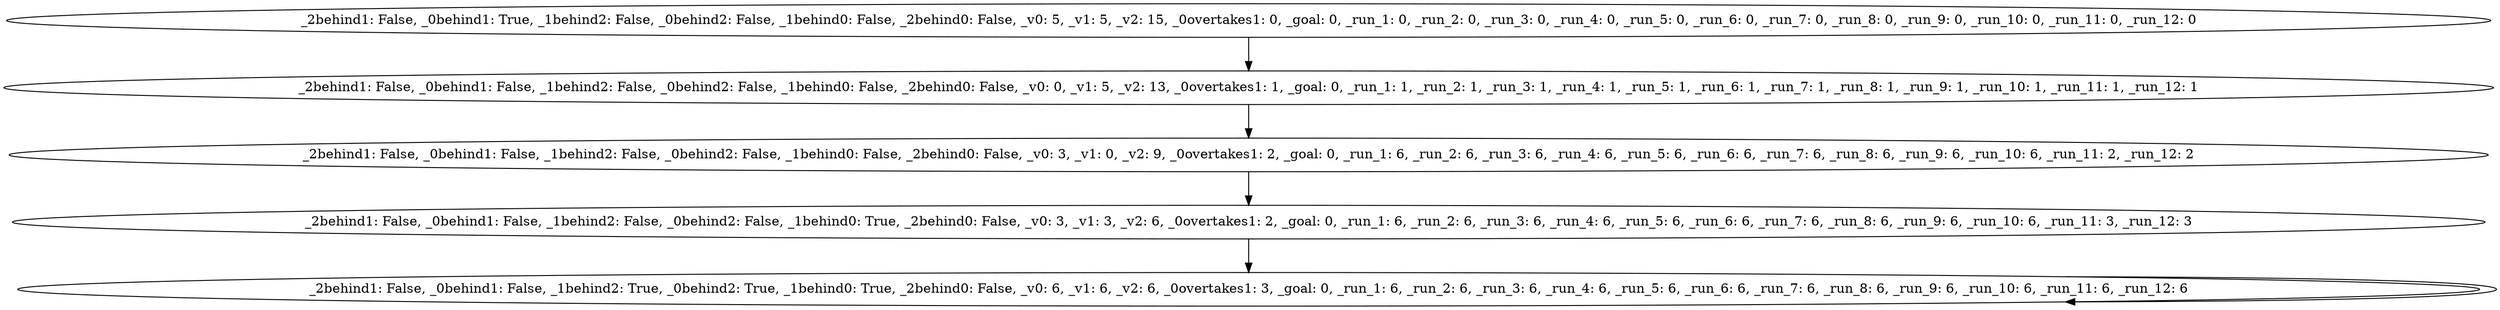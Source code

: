 digraph  {
0 [_0behind1=True, _0behind2=False, _0overtakes1=0, _1behind0=False, _1behind2=False, _2behind0=False, _2behind1=False, _goal=0, _run_1=0, _run_10=0, _run_11=0, _run_12=0, _run_2=0, _run_3=0, _run_4=0, _run_5=0, _run_6=0, _run_7=0, _run_8=0, _run_9=0, _v0=5, _v1=5, _v2=15, label="_2behind1: False, _0behind1: True, _1behind2: False, _0behind2: False, _1behind0: False, _2behind0: False, _v0: 5, _v1: 5, _v2: 15, _0overtakes1: 0, _goal: 0, _run_1: 0, _run_2: 0, _run_3: 0, _run_4: 0, _run_5: 0, _run_6: 0, _run_7: 0, _run_8: 0, _run_9: 0, _run_10: 0, _run_11: 0, _run_12: 0"];
1 [_0behind1=False, _0behind2=False, _0overtakes1=1, _1behind0=False, _1behind2=False, _2behind0=False, _2behind1=False, _goal=0, _run_1=1, _run_10=1, _run_11=1, _run_12=1, _run_2=1, _run_3=1, _run_4=1, _run_5=1, _run_6=1, _run_7=1, _run_8=1, _run_9=1, _v0=0, _v1=5, _v2=13, label="_2behind1: False, _0behind1: False, _1behind2: False, _0behind2: False, _1behind0: False, _2behind0: False, _v0: 0, _v1: 5, _v2: 13, _0overtakes1: 1, _goal: 0, _run_1: 1, _run_2: 1, _run_3: 1, _run_4: 1, _run_5: 1, _run_6: 1, _run_7: 1, _run_8: 1, _run_9: 1, _run_10: 1, _run_11: 1, _run_12: 1"];
2 [_0behind1=False, _0behind2=False, _0overtakes1=2, _1behind0=False, _1behind2=False, _2behind0=False, _2behind1=False, _goal=0, _run_1=6, _run_10=6, _run_11=2, _run_12=2, _run_2=6, _run_3=6, _run_4=6, _run_5=6, _run_6=6, _run_7=6, _run_8=6, _run_9=6, _v0=3, _v1=0, _v2=9, label="_2behind1: False, _0behind1: False, _1behind2: False, _0behind2: False, _1behind0: False, _2behind0: False, _v0: 3, _v1: 0, _v2: 9, _0overtakes1: 2, _goal: 0, _run_1: 6, _run_2: 6, _run_3: 6, _run_4: 6, _run_5: 6, _run_6: 6, _run_7: 6, _run_8: 6, _run_9: 6, _run_10: 6, _run_11: 2, _run_12: 2"];
3 [_0behind1=False, _0behind2=False, _0overtakes1=2, _1behind0=True, _1behind2=False, _2behind0=False, _2behind1=False, _goal=0, _run_1=6, _run_10=6, _run_11=3, _run_12=3, _run_2=6, _run_3=6, _run_4=6, _run_5=6, _run_6=6, _run_7=6, _run_8=6, _run_9=6, _v0=3, _v1=3, _v2=6, label="_2behind1: False, _0behind1: False, _1behind2: False, _0behind2: False, _1behind0: True, _2behind0: False, _v0: 3, _v1: 3, _v2: 6, _0overtakes1: 2, _goal: 0, _run_1: 6, _run_2: 6, _run_3: 6, _run_4: 6, _run_5: 6, _run_6: 6, _run_7: 6, _run_8: 6, _run_9: 6, _run_10: 6, _run_11: 3, _run_12: 3"];
4 [_0behind1=False, _0behind2=True, _0overtakes1=3, _1behind0=True, _1behind2=True, _2behind0=False, _2behind1=False, _goal=0, _run_1=6, _run_10=6, _run_11=6, _run_12=6, _run_2=6, _run_3=6, _run_4=6, _run_5=6, _run_6=6, _run_7=6, _run_8=6, _run_9=6, _v0=6, _v1=6, _v2=6, label="_2behind1: False, _0behind1: False, _1behind2: True, _0behind2: True, _1behind0: True, _2behind0: False, _v0: 6, _v1: 6, _v2: 6, _0overtakes1: 3, _goal: 0, _run_1: 6, _run_2: 6, _run_3: 6, _run_4: 6, _run_5: 6, _run_6: 6, _run_7: 6, _run_8: 6, _run_9: 6, _run_10: 6, _run_11: 6, _run_12: 6"];
0 -> 1;
1 -> 2;
2 -> 3;
3 -> 4;
4 -> 4;
node [label="shape: box", shape=box];
}
